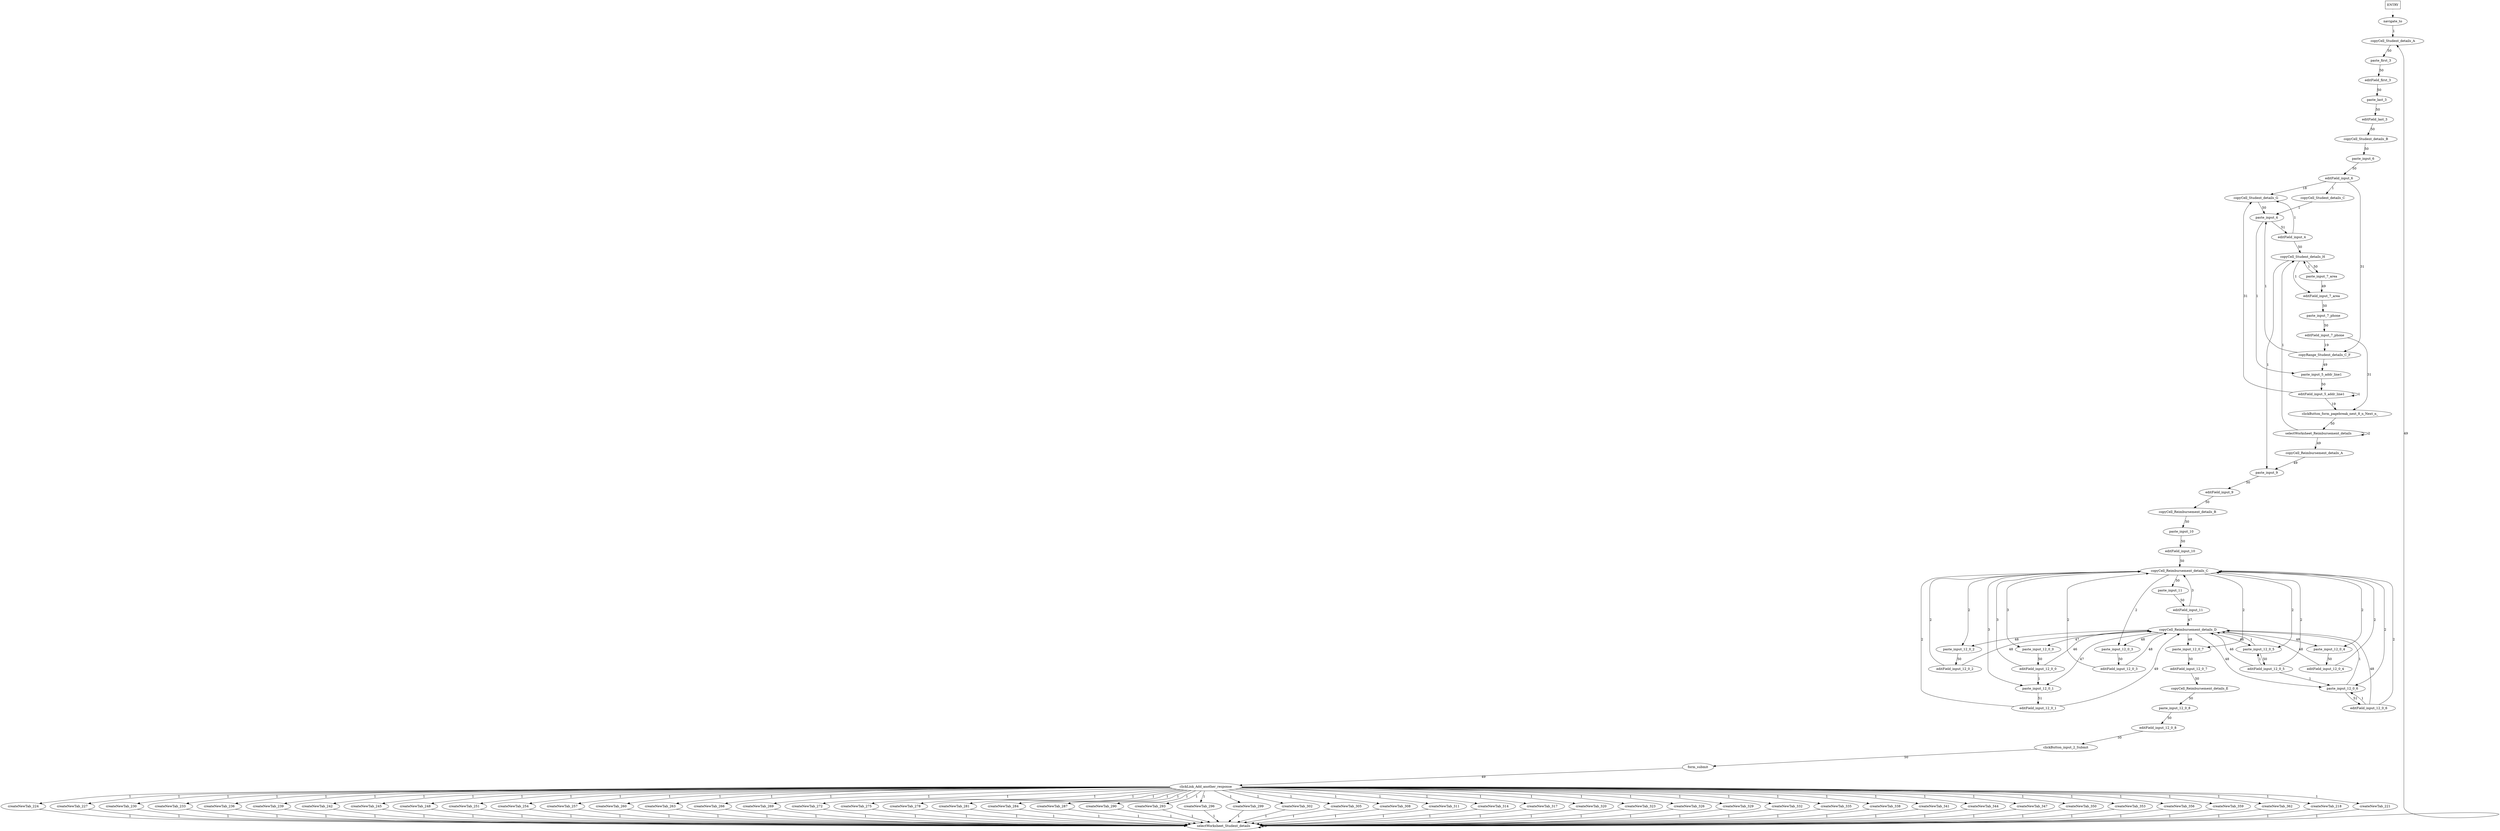 digraph g {
	ENTRY [shape=box];
	ENTRY -> navigate_to [style=dotted];
	navigate_to -> copyCell_Student_details_A [label=1];
	copyCell_Student_details_A -> paste_first_3 [label=50];
	paste_first_3 -> editField_first_3 [label=50];
	editField_first_3 -> paste_last_3 [label=50];
	paste_last_3 -> editField_last_3 [label=50];
	editField_last_3 -> copyCell_Student_details_B [label=50];
	copyCell_Student_details_B -> paste_input_6 [label=50];
	paste_input_6 -> editField_input_6 [label=50];
	editField_input_6 -> copyCell_Student_details_G [label=18];
	copyCell_Student_details_G -> paste_input_4 [label=50];
	paste_input_4 -> editField_input_4 [label=51];
	editField_input_4 -> copyCell_Student_details_H [label=50];
	copyCell_Student_details_H -> paste_input_7_area [label=50];
	paste_input_7_area -> editField_input_7_area [label=49];
	editField_input_7_area -> paste_input_7_phone [label=50];
	paste_input_7_phone -> editField_input_7_phone [label=50];
	editField_input_7_phone -> copyRange_Student_details_C_F [label=19];
	copyRange_Student_details_C_F -> paste_input_5_addr_line1 [label=49];
	paste_input_5_addr_line1 -> editField_input_5_addr_line1 [label=50];
	editField_input_5_addr_line1 -> clickButton_form_pagebreak_next_8_n_Next_n_ [label=19];
	clickButton_form_pagebreak_next_8_n_Next_n_ -> selectWorksheet_Reimbursement_details [label=50];
	selectWorksheet_Reimbursement_details -> copyCell_Reimbursement_details_A [label=49];
	copyCell_Reimbursement_details_A -> paste_input_9 [label=49];
	paste_input_9 -> editField_input_9 [label=50];
	editField_input_9 -> copyCell_Reimbursement_details_B [label=50];
	copyCell_Reimbursement_details_B -> paste_input_10 [label=50];
	paste_input_10 -> editField_input_10 [label=50];
	editField_input_10 -> copyCell_Reimbursement_details_C [label=50];
	copyCell_Reimbursement_details_C -> paste_input_11 [label=50];
	paste_input_11 -> editField_input_11 [label=50];
	editField_input_11 -> copyCell_Reimbursement_details_D [label=47];
	copyCell_Reimbursement_details_D -> paste_input_12_0_0 [label=47];
	paste_input_12_0_0 -> editField_input_12_0_0 [label=50];
	editField_input_12_0_0 -> paste_input_12_0_1 [label=1];
	paste_input_12_0_1 -> editField_input_12_0_1 [label=51];
	editField_input_12_0_1 -> copyCell_Reimbursement_details_D [label=49];
	copyCell_Reimbursement_details_D -> paste_input_12_0_1 [label=47];
	copyCell_Reimbursement_details_D -> paste_input_12_0_2 [label=48];
	paste_input_12_0_2 -> editField_input_12_0_2 [label=50];
	editField_input_12_0_2 -> copyCell_Reimbursement_details_D [label=48];
	copyCell_Reimbursement_details_D -> paste_input_12_0_3 [label=48];
	paste_input_12_0_3 -> editField_input_12_0_3 [label=50];
	editField_input_12_0_3 -> copyCell_Reimbursement_details_D [label=48];
	copyCell_Reimbursement_details_D -> paste_input_12_0_4 [label=48];
	paste_input_12_0_4 -> editField_input_12_0_4 [label=50];
	editField_input_12_0_4 -> copyCell_Reimbursement_details_D [label=48];
	copyCell_Reimbursement_details_D -> paste_input_12_0_5 [label=48];
	paste_input_12_0_5 -> editField_input_12_0_5 [label=50];
	editField_input_12_0_5 -> paste_input_12_0_6 [label=1];
	paste_input_12_0_6 -> editField_input_12_0_6 [label=51];
	editField_input_12_0_6 -> copyCell_Reimbursement_details_D [label=48];
	copyCell_Reimbursement_details_D -> paste_input_12_0_6 [label=48];
	copyCell_Reimbursement_details_D -> paste_input_12_0_7 [label=48];
	paste_input_12_0_7 -> editField_input_12_0_7 [label=50];
	editField_input_12_0_7 -> copyCell_Reimbursement_details_E [label=50];
	copyCell_Reimbursement_details_E -> paste_input_12_0_8 [label=50];
	paste_input_12_0_8 -> editField_input_12_0_8 [label=50];
	editField_input_12_0_8 -> clickButton_input_2_Submit [label=50];
	clickButton_input_2_Submit -> form_submit [label=50];
	form_submit -> clickLink_Add_another_response [label=49];
	clickLink_Add_another_response -> createNewTab_218 [label=1];
	createNewTab_218 -> selectWorksheet_Student_details [label=1];
	selectWorksheet_Student_details -> copyCell_Student_details_A [label=49];
	editField_input_6 -> copyRange_Student_details_C_F [label=31];
	editField_input_5_addr_line1 -> copyCell_Student_details_G [label=31];
	editField_input_7_phone -> clickButton_form_pagebreak_next_8_n_Next_n_ [label=31];
	selectWorksheet_Reimbursement_details -> copyCell_Student_details_H [label=1];
	copyCell_Student_details_H -> paste_input_9 [label=1];
	editField_input_12_0_0 -> copyCell_Reimbursement_details_D [label=46];
	editField_input_12_0_5 -> copyCell_Reimbursement_details_D [label=46];
	clickLink_Add_another_response -> createNewTab_221 [label=1];
	createNewTab_221 -> selectWorksheet_Student_details [label=1];
	clickLink_Add_another_response -> createNewTab_224 [label=1];
	createNewTab_224 -> selectWorksheet_Student_details [label=1];
	editField_input_12_0_6 -> paste_input_12_0_6 [label=1];
	paste_input_12_0_6 -> copyCell_Reimbursement_details_D [label=1];
	clickLink_Add_another_response -> createNewTab_227 [label=1];
	createNewTab_227 -> selectWorksheet_Student_details [label=1];
	clickLink_Add_another_response -> createNewTab_230 [label=1];
	createNewTab_230 -> selectWorksheet_Student_details [label=1];
	clickLink_Add_another_response -> createNewTab_233 [label=1];
	createNewTab_233 -> selectWorksheet_Student_details [label=1];
	editField_input_11 -> copyCell_Reimbursement_details_C [label=3];
	copyCell_Reimbursement_details_C -> paste_input_12_0_0 [label=3];
	editField_input_12_0_0 -> copyCell_Reimbursement_details_C [label=3];
	copyCell_Reimbursement_details_C -> paste_input_12_0_1 [label=3];
	editField_input_12_0_5 -> paste_input_12_0_5 [label=1];
	paste_input_12_0_5 -> copyCell_Reimbursement_details_D [label=1];
	clickLink_Add_another_response -> createNewTab_236 [label=1];
	createNewTab_236 -> selectWorksheet_Student_details [label=1];
	clickLink_Add_another_response -> createNewTab_239 [label=1];
	createNewTab_239 -> selectWorksheet_Student_details [label=1];
	clickLink_Add_another_response -> createNewTab_242 [label=1];
	createNewTab_242 -> selectWorksheet_Student_details [label=1];
	editField_input_12_0_1 -> copyCell_Reimbursement_details_C [label=2];
	copyCell_Reimbursement_details_C -> paste_input_12_0_2 [label=2];
	editField_input_12_0_2 -> copyCell_Reimbursement_details_C [label=2];
	copyCell_Reimbursement_details_C -> paste_input_12_0_3 [label=2];
	editField_input_12_0_3 -> copyCell_Reimbursement_details_C [label=2];
	copyCell_Reimbursement_details_C -> paste_input_12_0_4 [label=2];
	editField_input_12_0_4 -> copyCell_Reimbursement_details_C [label=2];
	copyCell_Reimbursement_details_C -> paste_input_12_0_5 [label=2];
	editField_input_12_0_5 -> copyCell_Reimbursement_details_C [label=2];
	copyCell_Reimbursement_details_C -> paste_input_12_0_6 [label=2];
	editField_input_12_0_6 -> copyCell_Reimbursement_details_C [label=2];
	copyCell_Reimbursement_details_C -> paste_input_12_0_7 [label=2];
	clickLink_Add_another_response -> createNewTab_245 [label=1];
	createNewTab_245 -> selectWorksheet_Student_details [label=1];
	clickLink_Add_another_response -> createNewTab_248 [label=1];
	createNewTab_248 -> selectWorksheet_Student_details [label=1];
	clickLink_Add_another_response -> createNewTab_251 [label=1];
	createNewTab_251 -> selectWorksheet_Student_details [label=1];
	clickLink_Add_another_response -> createNewTab_254 [label=1];
	createNewTab_254 -> selectWorksheet_Student_details [label=1];
	clickLink_Add_another_response -> createNewTab_257 [label=1];
	createNewTab_257 -> selectWorksheet_Student_details [label=1];
	clickLink_Add_another_response -> createNewTab_260 [label=1];
	createNewTab_260 -> selectWorksheet_Student_details [label=1];
	editField_input_6 -> copyCell_Student_details_C [label=1];
	copyCell_Student_details_C -> paste_input_4 [label=1];
	editField_input_4 -> copyCell_Student_details_G [label=1];
	clickLink_Add_another_response -> createNewTab_263 [label=1];
	createNewTab_263 -> selectWorksheet_Student_details [label=1];
	clickLink_Add_another_response -> createNewTab_266 [label=1];
	createNewTab_266 -> selectWorksheet_Student_details [label=1];
	clickLink_Add_another_response -> createNewTab_269 [label=1];
	createNewTab_269 -> selectWorksheet_Student_details [label=1];
	clickLink_Add_another_response -> createNewTab_272 [label=1];
	createNewTab_272 -> selectWorksheet_Student_details [label=1];
	selectWorksheet_Student_details -> selectWorksheet_Student_details [label=2];
	clickLink_Add_another_response -> createNewTab_275 [label=1];
	createNewTab_275 -> selectWorksheet_Student_details [label=1];
	clickLink_Add_another_response -> createNewTab_278 [label=1];
	createNewTab_278 -> selectWorksheet_Student_details [label=1];
	clickLink_Add_another_response -> createNewTab_281 [label=1];
	createNewTab_281 -> selectWorksheet_Student_details [label=1];
	clickLink_Add_another_response -> createNewTab_284 [label=1];
	createNewTab_284 -> selectWorksheet_Student_details [label=1];
	clickLink_Add_another_response -> createNewTab_287 [label=1];
	createNewTab_287 -> selectWorksheet_Student_details [label=1];
	clickLink_Add_another_response -> createNewTab_290 [label=1];
	createNewTab_290 -> selectWorksheet_Student_details [label=1];
	clickLink_Add_another_response -> createNewTab_293 [label=1];
	createNewTab_293 -> selectWorksheet_Student_details [label=1];
	clickLink_Add_another_response -> createNewTab_296 [label=1];
	createNewTab_296 -> selectWorksheet_Student_details [label=1];
	clickLink_Add_another_response -> createNewTab_299 [label=1];
	createNewTab_299 -> selectWorksheet_Student_details [label=1];
	clickLink_Add_another_response -> createNewTab_302 [label=1];
	createNewTab_302 -> selectWorksheet_Student_details [label=1];
	selectWorksheet_Reimbursement_details -> selectWorksheet_Reimbursement_details [label=2];
	clickLink_Add_another_response -> createNewTab_305 [label=1];
	createNewTab_305 -> selectWorksheet_Student_details [label=1];
	clickLink_Add_another_response -> createNewTab_308 [label=1];
	createNewTab_308 -> selectWorksheet_Student_details [label=1];
	clickLink_Add_another_response -> createNewTab_311 [label=1];
	createNewTab_311 -> selectWorksheet_Student_details [label=1];
	clickLink_Add_another_response -> createNewTab_314 [label=1];
	createNewTab_314 -> selectWorksheet_Student_details [label=1];
	clickLink_Add_another_response -> createNewTab_317 [label=1];
	createNewTab_317 -> selectWorksheet_Student_details [label=1];
	clickLink_Add_another_response -> createNewTab_320 [label=1];
	createNewTab_320 -> selectWorksheet_Student_details [label=1];
	clickLink_Add_another_response -> createNewTab_323 [label=1];
	createNewTab_323 -> selectWorksheet_Student_details [label=1];
	clickLink_Add_another_response -> createNewTab_326 [label=1];
	createNewTab_326 -> selectWorksheet_Student_details [label=1];
	clickLink_Add_another_response -> createNewTab_329 [label=1];
	createNewTab_329 -> selectWorksheet_Student_details [label=1];
	clickLink_Add_another_response -> createNewTab_332 [label=1];
	createNewTab_332 -> selectWorksheet_Student_details [label=1];
	clickLink_Add_another_response -> createNewTab_335 [label=1];
	createNewTab_335 -> selectWorksheet_Student_details [label=1];
	paste_input_7_area -> copyCell_Student_details_H [label=1];
	copyCell_Student_details_H -> editField_input_7_area [label=1];
	clickLink_Add_another_response -> createNewTab_338 [label=1];
	createNewTab_338 -> selectWorksheet_Student_details [label=1];
	copyRange_Student_details_C_F -> paste_input_4 [label=1];
	paste_input_4 -> paste_input_5_addr_line1 [label=1];
	clickLink_Add_another_response -> createNewTab_341 [label=1];
	createNewTab_341 -> selectWorksheet_Student_details [label=1];
	clickLink_Add_another_response -> createNewTab_344 [label=1];
	createNewTab_344 -> selectWorksheet_Student_details [label=1];
	clickLink_Add_another_response -> createNewTab_347 [label=1];
	createNewTab_347 -> selectWorksheet_Student_details [label=1];
	clickLink_Add_another_response -> createNewTab_350 [label=1];
	createNewTab_350 -> selectWorksheet_Student_details [label=1];
	editField_input_5_addr_line1 -> editField_input_5_addr_line1 [label=1];
	clickLink_Add_another_response -> createNewTab_353 [label=1];
	createNewTab_353 -> selectWorksheet_Student_details [label=1];
	clickLink_Add_another_response -> createNewTab_356 [label=1];
	createNewTab_356 -> selectWorksheet_Student_details [label=1];
	clickLink_Add_another_response -> createNewTab_359 [label=1];
	createNewTab_359 -> selectWorksheet_Student_details [label=1];
	clickLink_Add_another_response -> createNewTab_362 [label=1];
	createNewTab_362 -> selectWorksheet_Student_details [label=1];
}